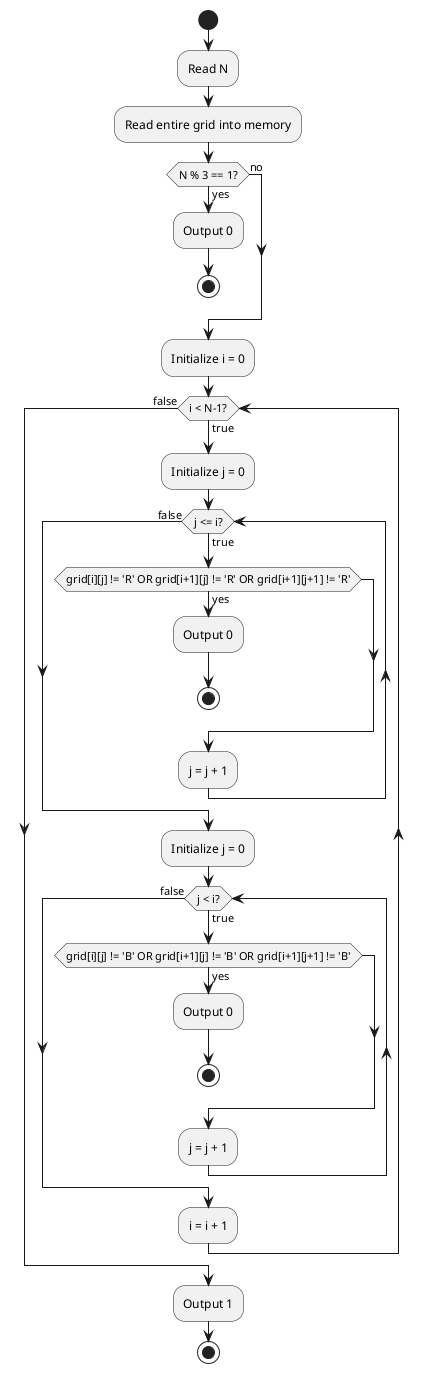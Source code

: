 @startuml TD
!pragma layout smetana

start
:Read N;
:Read entire grid into memory;
if (N % 3 == 1?) then (yes)
    :Output 0;
    stop
else (no)
endif

:Initialize i = 0;
while (i < N-1?) is (true)
    :Initialize j = 0;
    while (j <= i?) is (true)
        if (grid[i][j] != 'R' OR grid[i+1][j] != 'R' OR grid[i+1][j+1] != 'R') then (yes)
            :Output 0;
            stop
        endif
        :j = j + 1;
    endwhile (false)

    :Initialize j = 0;
    while (j < i?) is (true)
        if (grid[i][j] != 'B' OR grid[i+1][j] != 'B' OR grid[i+1][j+1] != 'B') then (yes)
            :Output 0;
            stop
        endif
        :j = j + 1;
    endwhile (false)

    :i = i + 1;
endwhile (false)

:Output 1;
stop

@enduml